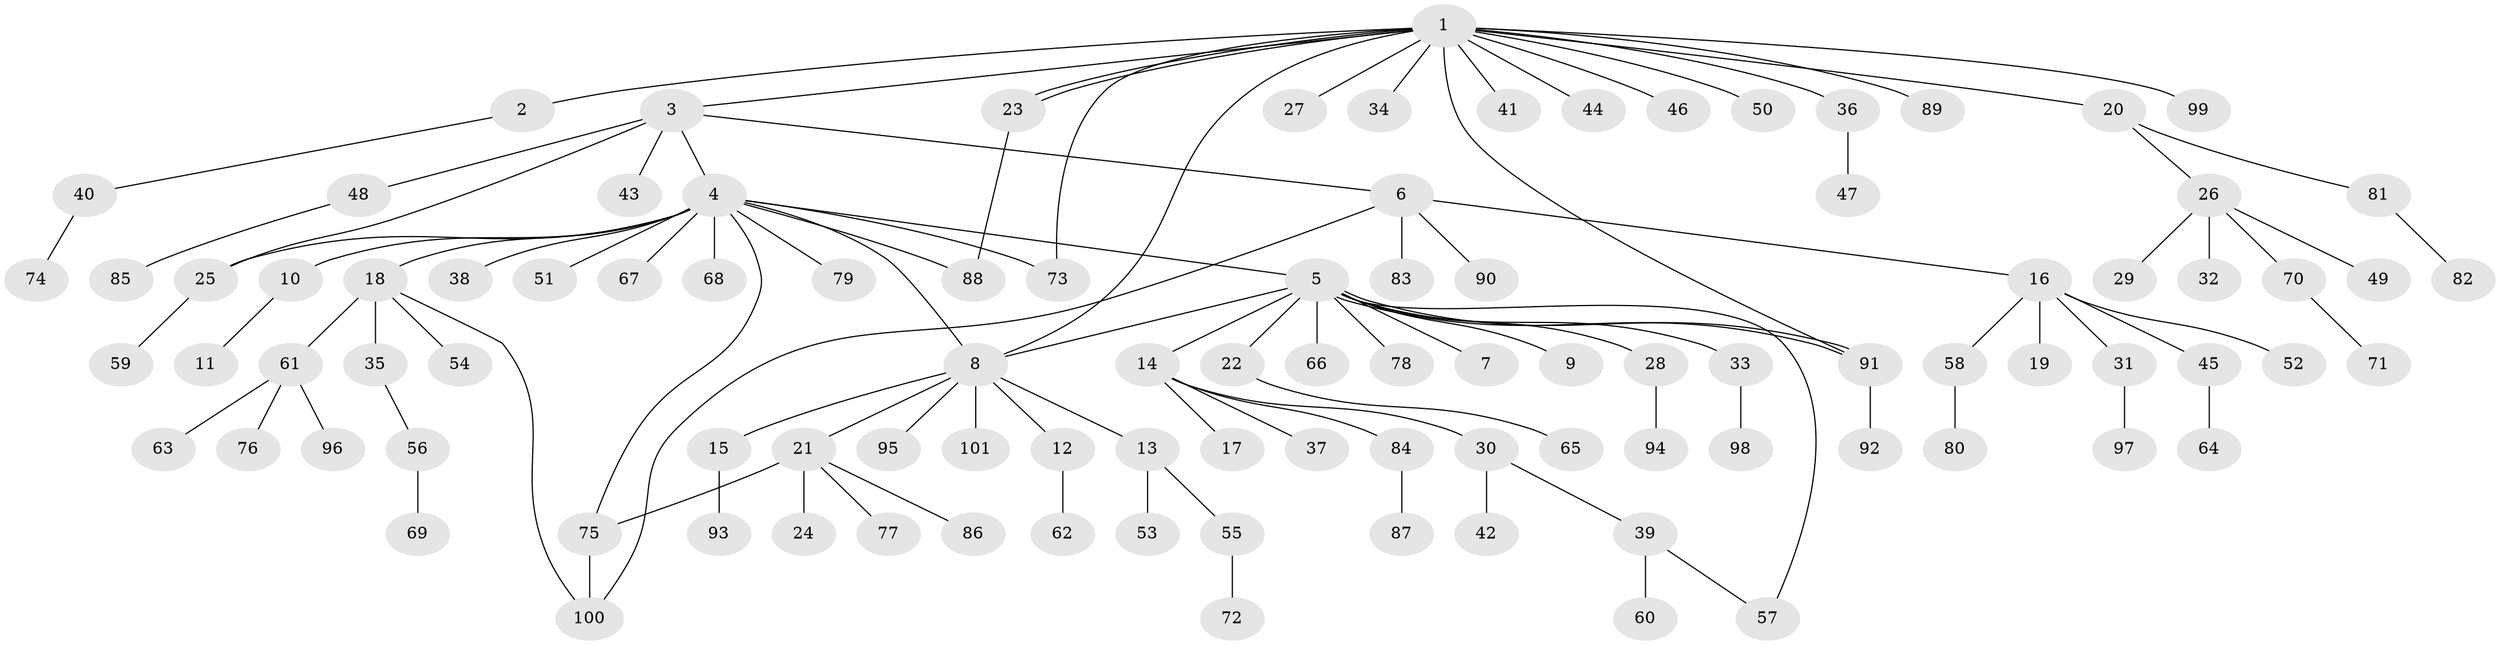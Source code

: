 // coarse degree distribution, {16: 0.013888888888888888, 2: 0.08333333333333333, 5: 0.027777777777777776, 14: 0.013888888888888888, 12: 0.013888888888888888, 4: 0.05555555555555555, 1: 0.6805555555555556, 8: 0.013888888888888888, 6: 0.027777777777777776, 3: 0.06944444444444445}
// Generated by graph-tools (version 1.1) at 2025/51/02/27/25 19:51:54]
// undirected, 101 vertices, 112 edges
graph export_dot {
graph [start="1"]
  node [color=gray90,style=filled];
  1;
  2;
  3;
  4;
  5;
  6;
  7;
  8;
  9;
  10;
  11;
  12;
  13;
  14;
  15;
  16;
  17;
  18;
  19;
  20;
  21;
  22;
  23;
  24;
  25;
  26;
  27;
  28;
  29;
  30;
  31;
  32;
  33;
  34;
  35;
  36;
  37;
  38;
  39;
  40;
  41;
  42;
  43;
  44;
  45;
  46;
  47;
  48;
  49;
  50;
  51;
  52;
  53;
  54;
  55;
  56;
  57;
  58;
  59;
  60;
  61;
  62;
  63;
  64;
  65;
  66;
  67;
  68;
  69;
  70;
  71;
  72;
  73;
  74;
  75;
  76;
  77;
  78;
  79;
  80;
  81;
  82;
  83;
  84;
  85;
  86;
  87;
  88;
  89;
  90;
  91;
  92;
  93;
  94;
  95;
  96;
  97;
  98;
  99;
  100;
  101;
  1 -- 2;
  1 -- 3;
  1 -- 8;
  1 -- 20;
  1 -- 23;
  1 -- 23;
  1 -- 27;
  1 -- 34;
  1 -- 36;
  1 -- 41;
  1 -- 44;
  1 -- 46;
  1 -- 50;
  1 -- 73;
  1 -- 89;
  1 -- 91;
  1 -- 99;
  2 -- 40;
  3 -- 4;
  3 -- 6;
  3 -- 25;
  3 -- 43;
  3 -- 48;
  4 -- 5;
  4 -- 8;
  4 -- 10;
  4 -- 18;
  4 -- 25;
  4 -- 38;
  4 -- 51;
  4 -- 67;
  4 -- 68;
  4 -- 73;
  4 -- 75;
  4 -- 79;
  4 -- 88;
  5 -- 7;
  5 -- 8;
  5 -- 9;
  5 -- 14;
  5 -- 22;
  5 -- 28;
  5 -- 33;
  5 -- 57;
  5 -- 66;
  5 -- 78;
  5 -- 91;
  5 -- 91;
  6 -- 16;
  6 -- 83;
  6 -- 90;
  6 -- 100;
  8 -- 12;
  8 -- 13;
  8 -- 15;
  8 -- 21;
  8 -- 95;
  8 -- 101;
  10 -- 11;
  12 -- 62;
  13 -- 53;
  13 -- 55;
  14 -- 17;
  14 -- 30;
  14 -- 37;
  14 -- 84;
  15 -- 93;
  16 -- 19;
  16 -- 31;
  16 -- 45;
  16 -- 52;
  16 -- 58;
  18 -- 35;
  18 -- 54;
  18 -- 61;
  18 -- 100;
  20 -- 26;
  20 -- 81;
  21 -- 24;
  21 -- 75;
  21 -- 77;
  21 -- 86;
  22 -- 65;
  23 -- 88;
  25 -- 59;
  26 -- 29;
  26 -- 32;
  26 -- 49;
  26 -- 70;
  28 -- 94;
  30 -- 39;
  30 -- 42;
  31 -- 97;
  33 -- 98;
  35 -- 56;
  36 -- 47;
  39 -- 57;
  39 -- 60;
  40 -- 74;
  45 -- 64;
  48 -- 85;
  55 -- 72;
  56 -- 69;
  58 -- 80;
  61 -- 63;
  61 -- 76;
  61 -- 96;
  70 -- 71;
  75 -- 100;
  81 -- 82;
  84 -- 87;
  91 -- 92;
}
